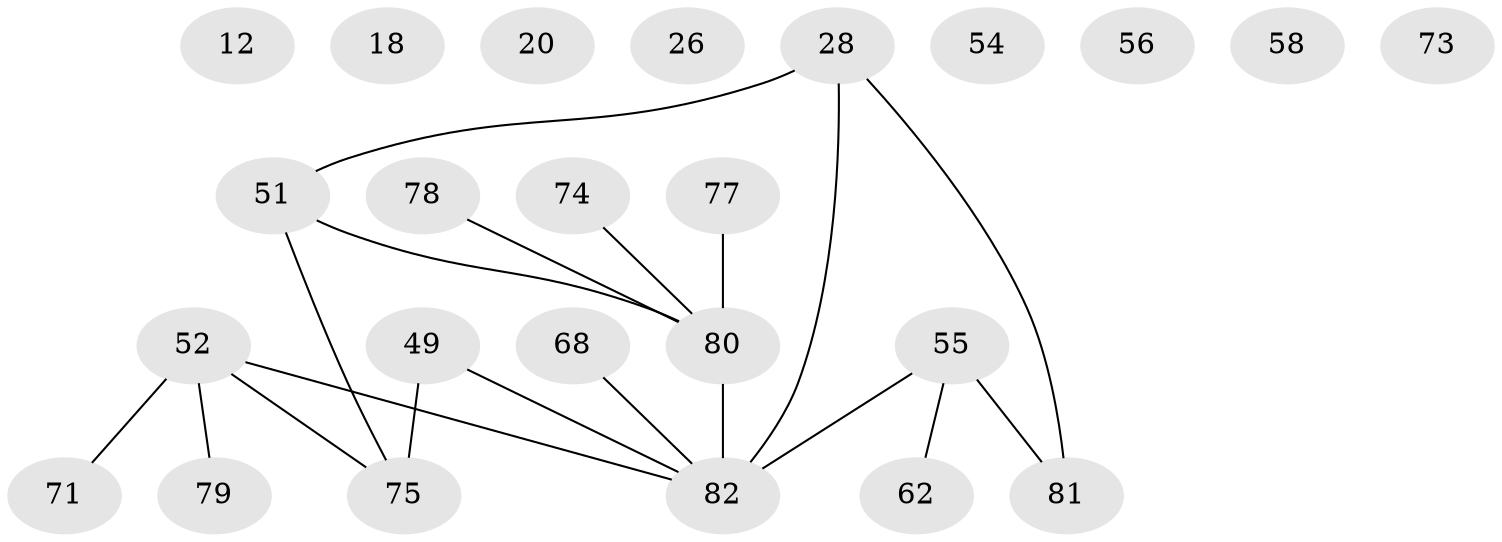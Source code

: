 // original degree distribution, {2: 0.23170731707317074, 1: 0.2804878048780488, 4: 0.10975609756097561, 3: 0.1951219512195122, 0: 0.0975609756097561, 5: 0.07317073170731707, 7: 0.012195121951219513}
// Generated by graph-tools (version 1.1) at 2025/43/03/04/25 21:43:43]
// undirected, 24 vertices, 19 edges
graph export_dot {
graph [start="1"]
  node [color=gray90,style=filled];
  12;
  18;
  20;
  26;
  28 [super="+23"];
  49;
  51 [super="+31+37"];
  52 [super="+29"];
  54;
  55;
  56;
  58;
  62;
  68;
  71;
  73;
  74;
  75 [super="+10+48+17+53"];
  77;
  78 [super="+44+72"];
  79;
  80 [super="+13+24+59+64+70+50+66+67"];
  81 [super="+47+60+76"];
  82 [super="+5+19+61+65"];
  28 -- 82 [weight=2];
  28 -- 81;
  28 -- 51 [weight=2];
  49 -- 82 [weight=3];
  49 -- 75 [weight=2];
  51 -- 80 [weight=2];
  51 -- 75;
  52 -- 82 [weight=3];
  52 -- 71;
  52 -- 75;
  52 -- 79;
  55 -- 62;
  55 -- 82 [weight=3];
  55 -- 81;
  68 -- 82;
  74 -- 80;
  77 -- 80;
  78 -- 80;
  80 -- 82 [weight=4];
}

